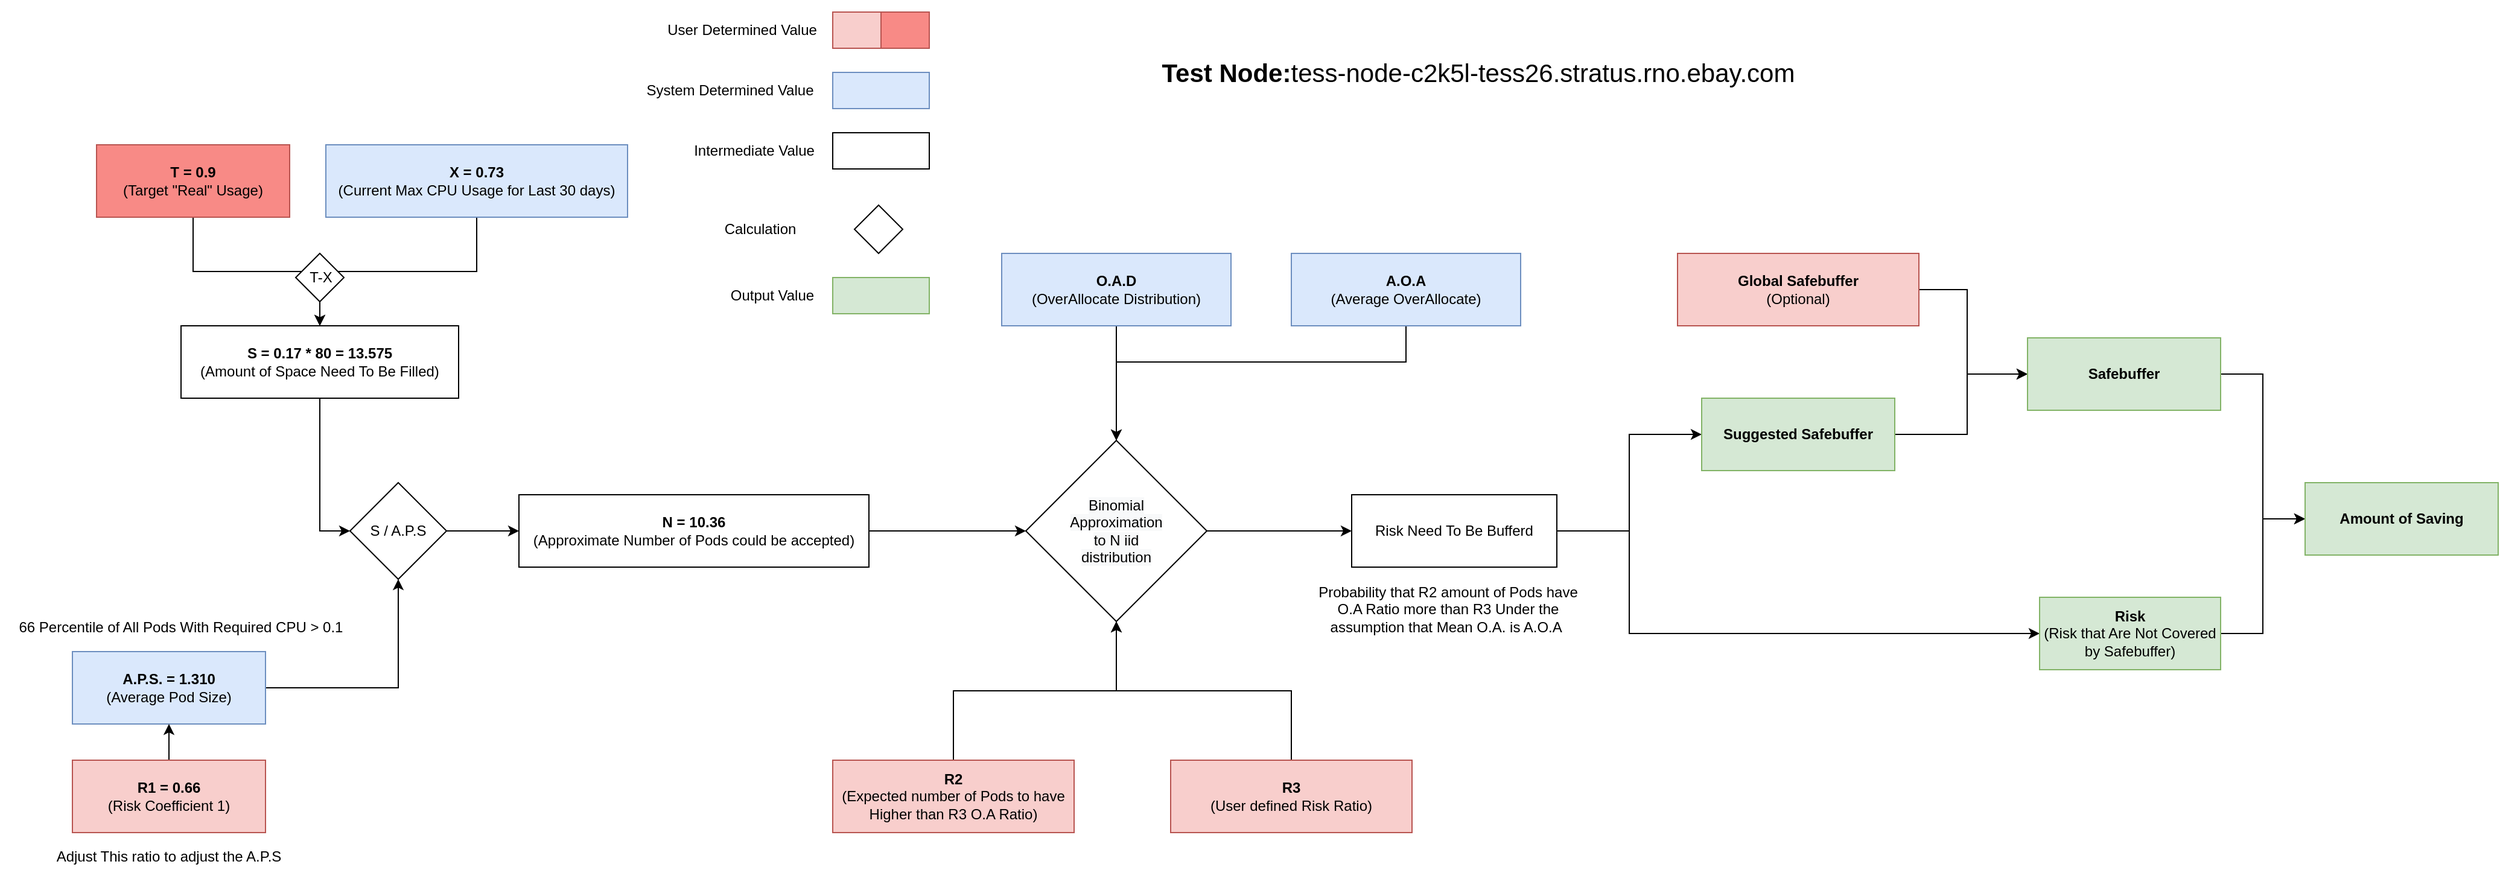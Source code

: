 <mxfile version="14.4.6" type="github">
  <diagram id="WxJmrbj4FMavfr03XEdt" name="Page-1">
    <mxGraphModel dx="1186" dy="764" grid="1" gridSize="10" guides="1" tooltips="1" connect="1" arrows="1" fold="1" page="1" pageScale="1" pageWidth="1169" pageHeight="827" math="0" shadow="0">
      <root>
        <mxCell id="0" />
        <mxCell id="1" parent="0" />
        <mxCell id="lIqp50ITP-52UnrY79w9-13" style="edgeStyle=orthogonalEdgeStyle;rounded=0;orthogonalLoop=1;jettySize=auto;html=1;entryX=0.5;entryY=0;entryDx=0;entryDy=0;" parent="1" source="lIqp50ITP-52UnrY79w9-1" target="lIqp50ITP-52UnrY79w9-12" edge="1">
          <mxGeometry relative="1" as="geometry" />
        </mxCell>
        <mxCell id="lIqp50ITP-52UnrY79w9-1" value="&lt;b&gt;T = 0.9&lt;/b&gt;&lt;br&gt;(Target &quot;Real&quot; Usage)" style="rounded=0;whiteSpace=wrap;html=1;strokeColor=#b85450;fillColor=#F88A86;" parent="1" vertex="1">
          <mxGeometry x="90" y="130" width="160" height="60" as="geometry" />
        </mxCell>
        <mxCell id="lIqp50ITP-52UnrY79w9-3" value="" style="rounded=0;whiteSpace=wrap;html=1;fillColor=#f8cecc;strokeColor=#b85450;" parent="1" vertex="1">
          <mxGeometry x="700" y="20" width="80" height="30" as="geometry" />
        </mxCell>
        <mxCell id="lIqp50ITP-52UnrY79w9-4" value="User Determined Value" style="text;html=1;strokeColor=none;fillColor=none;align=center;verticalAlign=middle;whiteSpace=wrap;rounded=0;" parent="1" vertex="1">
          <mxGeometry x="560" y="10" width="130" height="50" as="geometry" />
        </mxCell>
        <mxCell id="lIqp50ITP-52UnrY79w9-6" value="" style="rounded=0;whiteSpace=wrap;html=1;fillColor=#dae8fc;strokeColor=#6c8ebf;" parent="1" vertex="1">
          <mxGeometry x="700" y="70" width="80" height="30" as="geometry" />
        </mxCell>
        <mxCell id="lIqp50ITP-52UnrY79w9-7" value="System Determined Value" style="text;html=1;strokeColor=none;fillColor=none;align=center;verticalAlign=middle;whiteSpace=wrap;rounded=0;" parent="1" vertex="1">
          <mxGeometry x="540" y="60" width="150" height="50" as="geometry" />
        </mxCell>
        <mxCell id="lIqp50ITP-52UnrY79w9-8" value="" style="rounded=0;whiteSpace=wrap;html=1;" parent="1" vertex="1">
          <mxGeometry x="700" y="120" width="80" height="30" as="geometry" />
        </mxCell>
        <mxCell id="lIqp50ITP-52UnrY79w9-9" value="Intermediate Value" style="text;html=1;strokeColor=none;fillColor=none;align=center;verticalAlign=middle;whiteSpace=wrap;rounded=0;" parent="1" vertex="1">
          <mxGeometry x="570" y="110" width="130" height="50" as="geometry" />
        </mxCell>
        <mxCell id="lIqp50ITP-52UnrY79w9-14" style="edgeStyle=orthogonalEdgeStyle;rounded=0;orthogonalLoop=1;jettySize=auto;html=1;entryX=0.5;entryY=0;entryDx=0;entryDy=0;" parent="1" source="lIqp50ITP-52UnrY79w9-10" target="lIqp50ITP-52UnrY79w9-12" edge="1">
          <mxGeometry relative="1" as="geometry" />
        </mxCell>
        <mxCell id="lIqp50ITP-52UnrY79w9-10" value="&lt;b&gt;X = 0.73&lt;/b&gt;&lt;br&gt;(Current Max CPU Usage for Last 30 days)" style="rounded=0;whiteSpace=wrap;html=1;fillColor=#dae8fc;strokeColor=#6c8ebf;" parent="1" vertex="1">
          <mxGeometry x="280" y="130" width="250" height="60" as="geometry" />
        </mxCell>
        <mxCell id="lIqp50ITP-52UnrY79w9-29" style="edgeStyle=orthogonalEdgeStyle;rounded=0;orthogonalLoop=1;jettySize=auto;html=1;entryX=0;entryY=0.5;entryDx=0;entryDy=0;" parent="1" source="lIqp50ITP-52UnrY79w9-12" target="lIqp50ITP-52UnrY79w9-28" edge="1">
          <mxGeometry relative="1" as="geometry" />
        </mxCell>
        <mxCell id="lIqp50ITP-52UnrY79w9-12" value="&lt;b&gt;S = 0.17 * 80 =&amp;nbsp;13.575&lt;/b&gt;&lt;br&gt;(Amount of Space Need To Be Filled)" style="rounded=0;whiteSpace=wrap;html=1;" parent="1" vertex="1">
          <mxGeometry x="160" y="280" width="230" height="60" as="geometry" />
        </mxCell>
        <mxCell id="lIqp50ITP-52UnrY79w9-17" value="" style="rhombus;whiteSpace=wrap;html=1;" parent="1" vertex="1">
          <mxGeometry x="255" y="220" width="40" height="40" as="geometry" />
        </mxCell>
        <mxCell id="lIqp50ITP-52UnrY79w9-18" value="Calculation" style="text;html=1;strokeColor=none;fillColor=none;align=center;verticalAlign=middle;whiteSpace=wrap;rounded=0;" parent="1" vertex="1">
          <mxGeometry x="620" y="190" width="40" height="20" as="geometry" />
        </mxCell>
        <mxCell id="lIqp50ITP-52UnrY79w9-20" value="T-X" style="text;html=1;strokeColor=none;fillColor=none;align=center;verticalAlign=middle;whiteSpace=wrap;rounded=0;" parent="1" vertex="1">
          <mxGeometry x="256" y="230" width="40" height="20" as="geometry" />
        </mxCell>
        <mxCell id="lIqp50ITP-52UnrY79w9-27" style="edgeStyle=orthogonalEdgeStyle;rounded=0;orthogonalLoop=1;jettySize=auto;html=1;entryX=0.5;entryY=1;entryDx=0;entryDy=0;" parent="1" source="lIqp50ITP-52UnrY79w9-22" target="lIqp50ITP-52UnrY79w9-28" edge="1">
          <mxGeometry relative="1" as="geometry">
            <mxPoint x="340" y="480.0" as="targetPoint" />
          </mxGeometry>
        </mxCell>
        <mxCell id="lIqp50ITP-52UnrY79w9-22" value="&lt;b&gt;A.P.S. = 1.310&lt;/b&gt;&lt;br&gt;(Average Pod Size)" style="rounded=0;whiteSpace=wrap;html=1;fillColor=#dae8fc;strokeColor=#6c8ebf;" parent="1" vertex="1">
          <mxGeometry x="70" y="550" width="160" height="60" as="geometry" />
        </mxCell>
        <mxCell id="lIqp50ITP-52UnrY79w9-23" value="66 Percentile of All Pods With Required CPU &amp;gt; 0.1" style="text;html=1;strokeColor=none;fillColor=none;align=center;verticalAlign=middle;whiteSpace=wrap;rounded=0;" parent="1" vertex="1">
          <mxGeometry x="10" y="520" width="300" height="20" as="geometry" />
        </mxCell>
        <mxCell id="lIqp50ITP-52UnrY79w9-26" style="edgeStyle=orthogonalEdgeStyle;rounded=0;orthogonalLoop=1;jettySize=auto;html=1;" parent="1" source="lIqp50ITP-52UnrY79w9-24" target="lIqp50ITP-52UnrY79w9-22" edge="1">
          <mxGeometry relative="1" as="geometry" />
        </mxCell>
        <mxCell id="lIqp50ITP-52UnrY79w9-24" value="&lt;b&gt;R1 = 0.66&lt;/b&gt;&lt;br&gt;(Risk Coefficient 1)" style="rounded=0;whiteSpace=wrap;html=1;fillColor=#f8cecc;strokeColor=#b85450;" parent="1" vertex="1">
          <mxGeometry x="70" y="640" width="160" height="60" as="geometry" />
        </mxCell>
        <mxCell id="lIqp50ITP-52UnrY79w9-25" value="Adjust This ratio to adjust the A.P.S" style="text;html=1;strokeColor=none;fillColor=none;align=center;verticalAlign=middle;whiteSpace=wrap;rounded=0;" parent="1" vertex="1">
          <mxGeometry x="30" y="710" width="240" height="20" as="geometry" />
        </mxCell>
        <mxCell id="lIqp50ITP-52UnrY79w9-31" style="edgeStyle=orthogonalEdgeStyle;rounded=0;orthogonalLoop=1;jettySize=auto;html=1;entryX=0;entryY=0.5;entryDx=0;entryDy=0;" parent="1" source="lIqp50ITP-52UnrY79w9-28" target="lIqp50ITP-52UnrY79w9-30" edge="1">
          <mxGeometry relative="1" as="geometry" />
        </mxCell>
        <mxCell id="lIqp50ITP-52UnrY79w9-28" value="S / A.P.S" style="rhombus;whiteSpace=wrap;html=1;" parent="1" vertex="1">
          <mxGeometry x="300" y="410" width="80" height="80" as="geometry" />
        </mxCell>
        <mxCell id="lIqp50ITP-52UnrY79w9-37" style="edgeStyle=orthogonalEdgeStyle;rounded=0;orthogonalLoop=1;jettySize=auto;html=1;entryX=0;entryY=0.5;entryDx=0;entryDy=0;" parent="1" source="lIqp50ITP-52UnrY79w9-30" target="lIqp50ITP-52UnrY79w9-34" edge="1">
          <mxGeometry relative="1" as="geometry" />
        </mxCell>
        <mxCell id="lIqp50ITP-52UnrY79w9-30" value="&lt;b&gt;N = 10.36&lt;/b&gt;&lt;br&gt;(Approximate Number of Pods could be accepted)" style="rounded=0;whiteSpace=wrap;html=1;" parent="1" vertex="1">
          <mxGeometry x="440" y="420" width="290" height="60" as="geometry" />
        </mxCell>
        <mxCell id="lIqp50ITP-52UnrY79w9-32" value="" style="rhombus;whiteSpace=wrap;html=1;" parent="1" vertex="1">
          <mxGeometry x="718" y="180" width="40" height="40" as="geometry" />
        </mxCell>
        <mxCell id="lIqp50ITP-52UnrY79w9-36" style="edgeStyle=orthogonalEdgeStyle;rounded=0;orthogonalLoop=1;jettySize=auto;html=1;entryX=0.5;entryY=0;entryDx=0;entryDy=0;" parent="1" source="lIqp50ITP-52UnrY79w9-33" target="lIqp50ITP-52UnrY79w9-34" edge="1">
          <mxGeometry relative="1" as="geometry" />
        </mxCell>
        <mxCell id="lIqp50ITP-52UnrY79w9-33" value="&lt;b&gt;O.A.D&lt;/b&gt;&lt;br&gt;(OverAllocate Distribution)" style="rounded=0;whiteSpace=wrap;html=1;fillColor=#dae8fc;strokeColor=#6c8ebf;" parent="1" vertex="1">
          <mxGeometry x="840" y="220" width="190" height="60" as="geometry" />
        </mxCell>
        <mxCell id="lIqp50ITP-52UnrY79w9-53" style="edgeStyle=orthogonalEdgeStyle;rounded=0;orthogonalLoop=1;jettySize=auto;html=1;entryX=0;entryY=0.5;entryDx=0;entryDy=0;" parent="1" source="lIqp50ITP-52UnrY79w9-34" target="lIqp50ITP-52UnrY79w9-52" edge="1">
          <mxGeometry relative="1" as="geometry" />
        </mxCell>
        <mxCell id="lIqp50ITP-52UnrY79w9-34" value="" style="rhombus;whiteSpace=wrap;html=1;" parent="1" vertex="1">
          <mxGeometry x="860" y="375" width="150" height="150" as="geometry" />
        </mxCell>
        <mxCell id="lIqp50ITP-52UnrY79w9-35" value="&lt;meta charset=&quot;utf-8&quot;&gt;&lt;span style=&quot;color: rgb(0, 0, 0); font-family: helvetica; font-size: 12px; font-style: normal; font-weight: 400; letter-spacing: normal; text-align: center; text-indent: 0px; text-transform: none; word-spacing: 0px; background-color: rgb(248, 249, 250); display: inline; float: none;&quot;&gt;Binomial Approximation to N iid distribution&lt;/span&gt;" style="text;html=1;strokeColor=none;fillColor=none;align=center;verticalAlign=middle;whiteSpace=wrap;rounded=0;" parent="1" vertex="1">
          <mxGeometry x="915" y="440" width="40" height="20" as="geometry" />
        </mxCell>
        <mxCell id="lIqp50ITP-52UnrY79w9-51" style="edgeStyle=orthogonalEdgeStyle;rounded=0;orthogonalLoop=1;jettySize=auto;html=1;entryX=0.5;entryY=0;entryDx=0;entryDy=0;" parent="1" source="lIqp50ITP-52UnrY79w9-39" target="lIqp50ITP-52UnrY79w9-34" edge="1">
          <mxGeometry relative="1" as="geometry">
            <Array as="points">
              <mxPoint x="1175" y="310" />
              <mxPoint x="935" y="310" />
            </Array>
          </mxGeometry>
        </mxCell>
        <mxCell id="lIqp50ITP-52UnrY79w9-39" value="&lt;b&gt;A.O.A&lt;br&gt;&lt;/b&gt;(Average OverAllocate)" style="rounded=0;whiteSpace=wrap;html=1;fillColor=#dae8fc;strokeColor=#6c8ebf;" parent="1" vertex="1">
          <mxGeometry x="1080" y="220" width="190" height="60" as="geometry" />
        </mxCell>
        <mxCell id="lIqp50ITP-52UnrY79w9-63" style="edgeStyle=orthogonalEdgeStyle;rounded=0;orthogonalLoop=1;jettySize=auto;html=1;entryX=0.5;entryY=1;entryDx=0;entryDy=0;" parent="1" source="lIqp50ITP-52UnrY79w9-43" target="lIqp50ITP-52UnrY79w9-34" edge="1">
          <mxGeometry relative="1" as="geometry" />
        </mxCell>
        <mxCell id="lIqp50ITP-52UnrY79w9-43" value="&lt;b&gt;R2&lt;/b&gt;&lt;br&gt;(Expected number of Pods to have Higher than R3 O.A Ratio)" style="rounded=0;whiteSpace=wrap;html=1;fillColor=#f8cecc;strokeColor=#b85450;" parent="1" vertex="1">
          <mxGeometry x="700" y="640" width="200" height="60" as="geometry" />
        </mxCell>
        <mxCell id="lIqp50ITP-52UnrY79w9-45" value="" style="rounded=0;whiteSpace=wrap;html=1;fillColor=#d5e8d4;strokeColor=#82b366;" parent="1" vertex="1">
          <mxGeometry x="700" y="240" width="80" height="30" as="geometry" />
        </mxCell>
        <mxCell id="lIqp50ITP-52UnrY79w9-46" value="Output Value" style="text;html=1;strokeColor=none;fillColor=none;align=center;verticalAlign=middle;whiteSpace=wrap;rounded=0;" parent="1" vertex="1">
          <mxGeometry x="585" y="230" width="130" height="50" as="geometry" />
        </mxCell>
        <mxCell id="lIqp50ITP-52UnrY79w9-47" value="" style="rounded=0;whiteSpace=wrap;html=1;strokeColor=#b85450;fillColor=#F88A86;" parent="1" vertex="1">
          <mxGeometry x="740" y="20" width="40" height="30" as="geometry" />
        </mxCell>
        <mxCell id="lIqp50ITP-52UnrY79w9-64" style="edgeStyle=orthogonalEdgeStyle;rounded=0;orthogonalLoop=1;jettySize=auto;html=1;entryX=0.5;entryY=1;entryDx=0;entryDy=0;" parent="1" source="lIqp50ITP-52UnrY79w9-48" target="lIqp50ITP-52UnrY79w9-34" edge="1">
          <mxGeometry relative="1" as="geometry" />
        </mxCell>
        <mxCell id="lIqp50ITP-52UnrY79w9-48" value="&lt;b&gt;R3&lt;/b&gt;&lt;br&gt;(User defined Risk Ratio)" style="rounded=0;whiteSpace=wrap;html=1;fillColor=#f8cecc;strokeColor=#b85450;" parent="1" vertex="1">
          <mxGeometry x="980" y="640" width="200" height="60" as="geometry" />
        </mxCell>
        <mxCell id="lIqp50ITP-52UnrY79w9-60" style="edgeStyle=orthogonalEdgeStyle;rounded=0;orthogonalLoop=1;jettySize=auto;html=1;entryX=0;entryY=0.5;entryDx=0;entryDy=0;" parent="1" source="lIqp50ITP-52UnrY79w9-52" target="lIqp50ITP-52UnrY79w9-56" edge="1">
          <mxGeometry relative="1" as="geometry" />
        </mxCell>
        <mxCell id="lIqp50ITP-52UnrY79w9-62" style="edgeStyle=orthogonalEdgeStyle;rounded=0;orthogonalLoop=1;jettySize=auto;html=1;entryX=0;entryY=0.5;entryDx=0;entryDy=0;" parent="1" source="lIqp50ITP-52UnrY79w9-52" target="lIqp50ITP-52UnrY79w9-61" edge="1">
          <mxGeometry relative="1" as="geometry">
            <mxPoint x="1690" y="535" as="targetPoint" />
            <Array as="points">
              <mxPoint x="1360" y="450" />
              <mxPoint x="1360" y="535" />
            </Array>
          </mxGeometry>
        </mxCell>
        <mxCell id="lIqp50ITP-52UnrY79w9-52" value="Risk Need To Be Bufferd" style="rounded=0;whiteSpace=wrap;html=1;" parent="1" vertex="1">
          <mxGeometry x="1130" y="420" width="170" height="60" as="geometry" />
        </mxCell>
        <mxCell id="lIqp50ITP-52UnrY79w9-54" value="Probability that R2 amount of Pods have O.A Ratio more than R3 Under the assumption that Mean O.A. is A.O.A&amp;nbsp;" style="text;html=1;strokeColor=none;fillColor=none;align=center;verticalAlign=middle;whiteSpace=wrap;rounded=0;" parent="1" vertex="1">
          <mxGeometry x="1100" y="505" width="220" height="20" as="geometry" />
        </mxCell>
        <mxCell id="lIqp50ITP-52UnrY79w9-65" style="edgeStyle=orthogonalEdgeStyle;rounded=0;orthogonalLoop=1;jettySize=auto;html=1;entryX=0;entryY=0.5;entryDx=0;entryDy=0;" parent="1" source="lIqp50ITP-52UnrY79w9-55" target="lIqp50ITP-52UnrY79w9-57" edge="1">
          <mxGeometry relative="1" as="geometry">
            <Array as="points">
              <mxPoint x="1640" y="250" />
              <mxPoint x="1640" y="320" />
            </Array>
          </mxGeometry>
        </mxCell>
        <mxCell id="lIqp50ITP-52UnrY79w9-55" value="&lt;b&gt;Global Safebuffer&lt;/b&gt;&lt;br&gt;(Optional)" style="rounded=0;whiteSpace=wrap;html=1;fillColor=#f8cecc;strokeColor=#b85450;" parent="1" vertex="1">
          <mxGeometry x="1400" y="220" width="200" height="60" as="geometry" />
        </mxCell>
        <mxCell id="lIqp50ITP-52UnrY79w9-66" style="edgeStyle=orthogonalEdgeStyle;rounded=0;orthogonalLoop=1;jettySize=auto;html=1;entryX=0;entryY=0.5;entryDx=0;entryDy=0;" parent="1" source="lIqp50ITP-52UnrY79w9-56" target="lIqp50ITP-52UnrY79w9-57" edge="1">
          <mxGeometry relative="1" as="geometry">
            <Array as="points">
              <mxPoint x="1640" y="370" />
              <mxPoint x="1640" y="320" />
            </Array>
          </mxGeometry>
        </mxCell>
        <mxCell id="lIqp50ITP-52UnrY79w9-56" value="&lt;b&gt;Suggested Safebuffer&lt;/b&gt;" style="rounded=0;whiteSpace=wrap;html=1;fillColor=#d5e8d4;strokeColor=#82b366;" parent="1" vertex="1">
          <mxGeometry x="1420" y="340" width="160" height="60" as="geometry" />
        </mxCell>
        <mxCell id="lIqp50ITP-52UnrY79w9-68" style="edgeStyle=orthogonalEdgeStyle;rounded=0;orthogonalLoop=1;jettySize=auto;html=1;entryX=0;entryY=0.5;entryDx=0;entryDy=0;" parent="1" source="lIqp50ITP-52UnrY79w9-57" target="lIqp50ITP-52UnrY79w9-67" edge="1">
          <mxGeometry relative="1" as="geometry" />
        </mxCell>
        <mxCell id="lIqp50ITP-52UnrY79w9-57" value="&lt;b&gt;Safebuffer&lt;/b&gt;" style="rounded=0;whiteSpace=wrap;html=1;fillColor=#d5e8d4;strokeColor=#82b366;" parent="1" vertex="1">
          <mxGeometry x="1690" y="290" width="160" height="60" as="geometry" />
        </mxCell>
        <mxCell id="lIqp50ITP-52UnrY79w9-69" style="edgeStyle=orthogonalEdgeStyle;rounded=0;orthogonalLoop=1;jettySize=auto;html=1;entryX=0;entryY=0.5;entryDx=0;entryDy=0;" parent="1" source="lIqp50ITP-52UnrY79w9-61" target="lIqp50ITP-52UnrY79w9-67" edge="1">
          <mxGeometry relative="1" as="geometry" />
        </mxCell>
        <mxCell id="lIqp50ITP-52UnrY79w9-61" value="&lt;b&gt;Risk&lt;/b&gt;&lt;br&gt;(Risk that Are Not Covered by Safebuffer)" style="rounded=0;whiteSpace=wrap;html=1;fillColor=#d5e8d4;strokeColor=#82b366;" parent="1" vertex="1">
          <mxGeometry x="1700" y="505" width="150" height="60" as="geometry" />
        </mxCell>
        <mxCell id="lIqp50ITP-52UnrY79w9-67" value="&lt;b&gt;Amount of Saving&lt;/b&gt;" style="rounded=0;whiteSpace=wrap;html=1;fillColor=#d5e8d4;strokeColor=#82b366;" parent="1" vertex="1">
          <mxGeometry x="1920" y="410" width="160" height="60" as="geometry" />
        </mxCell>
        <mxCell id="nDz4YtGOMV715M5J9GVg-1" value="&lt;b style=&quot;font-size: 21px;&quot;&gt;Test Node:&lt;/b&gt;&lt;span style=&quot;background-color: rgb(255, 255, 255); font-size: 21px; text-align: left;&quot;&gt;tess-node-c2k5l-tess26.stratus.rno.ebay.com&lt;/span&gt;" style="text;html=1;strokeColor=none;fillColor=none;align=center;verticalAlign=middle;whiteSpace=wrap;rounded=0;fontSize=21;" parent="1" vertex="1">
          <mxGeometry x="960" y="60" width="550" height="20" as="geometry" />
        </mxCell>
      </root>
    </mxGraphModel>
  </diagram>
</mxfile>
